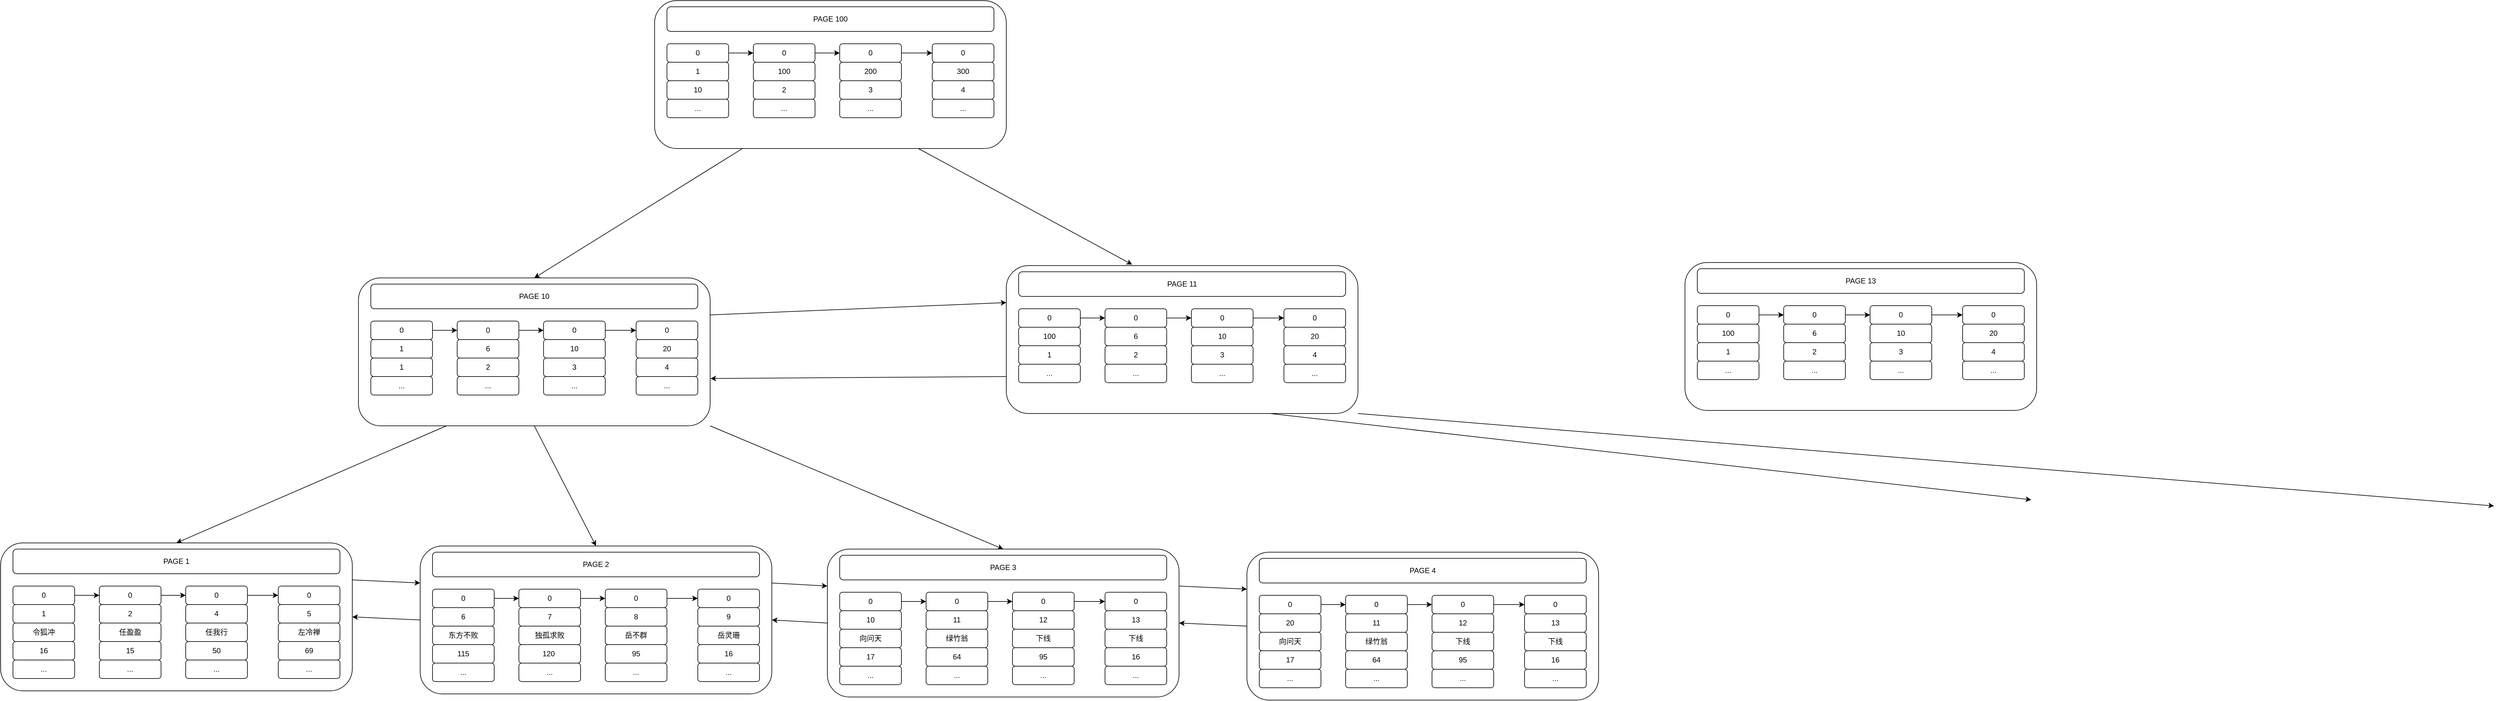 <mxfile version="17.2.5" type="github">
  <diagram id="7UdDkVMXQPqJ16l7_mLh" name="第 1 页">
    <mxGraphModel dx="1597" dy="-109" grid="1" gridSize="10" guides="1" tooltips="1" connect="1" arrows="1" fold="1" page="1" pageScale="1" pageWidth="827" pageHeight="1169" math="0" shadow="0">
      <root>
        <mxCell id="0" />
        <mxCell id="1" parent="0" />
        <mxCell id="IbyFdjmPlWambPThYL8s-315" style="edgeStyle=none;rounded=0;orthogonalLoop=1;jettySize=auto;html=1;exitX=1;exitY=0.25;exitDx=0;exitDy=0;entryX=0;entryY=0.25;entryDx=0;entryDy=0;" edge="1" parent="1" source="IbyFdjmPlWambPThYL8s-260" target="IbyFdjmPlWambPThYL8s-265">
          <mxGeometry relative="1" as="geometry" />
        </mxCell>
        <mxCell id="IbyFdjmPlWambPThYL8s-260" value="" style="rounded=1;whiteSpace=wrap;html=1;fillColor=#FFFFFF;" vertex="1" parent="1">
          <mxGeometry x="260" y="2380" width="570" height="240" as="geometry" />
        </mxCell>
        <mxCell id="IbyFdjmPlWambPThYL8s-262" style="edgeStyle=none;rounded=0;orthogonalLoop=1;jettySize=auto;html=1;exitX=1;exitY=0.5;exitDx=0;exitDy=0;entryX=0;entryY=0.5;entryDx=0;entryDy=0;" edge="1" parent="1" source="IbyFdjmPlWambPThYL8s-240" target="IbyFdjmPlWambPThYL8s-245">
          <mxGeometry relative="1" as="geometry" />
        </mxCell>
        <mxCell id="IbyFdjmPlWambPThYL8s-240" value="0" style="rounded=1;whiteSpace=wrap;html=1;fillColor=#FFFFFF;" vertex="1" parent="1">
          <mxGeometry x="280" y="2450" width="100" height="30" as="geometry" />
        </mxCell>
        <mxCell id="IbyFdjmPlWambPThYL8s-241" value="1" style="rounded=1;whiteSpace=wrap;html=1;fillColor=#FFFFFF;" vertex="1" parent="1">
          <mxGeometry x="280" y="2480" width="100" height="30" as="geometry" />
        </mxCell>
        <mxCell id="IbyFdjmPlWambPThYL8s-242" value="令狐冲" style="rounded=1;whiteSpace=wrap;html=1;fillColor=#FFFFFF;" vertex="1" parent="1">
          <mxGeometry x="280" y="2510" width="100" height="30" as="geometry" />
        </mxCell>
        <mxCell id="IbyFdjmPlWambPThYL8s-243" value="16" style="rounded=1;whiteSpace=wrap;html=1;fillColor=#FFFFFF;" vertex="1" parent="1">
          <mxGeometry x="280" y="2540" width="100" height="30" as="geometry" />
        </mxCell>
        <mxCell id="IbyFdjmPlWambPThYL8s-244" value="..." style="rounded=1;whiteSpace=wrap;html=1;fillColor=#FFFFFF;" vertex="1" parent="1">
          <mxGeometry x="280" y="2570" width="100" height="30" as="geometry" />
        </mxCell>
        <mxCell id="IbyFdjmPlWambPThYL8s-263" style="edgeStyle=none;rounded=0;orthogonalLoop=1;jettySize=auto;html=1;exitX=1;exitY=0.5;exitDx=0;exitDy=0;" edge="1" parent="1" source="IbyFdjmPlWambPThYL8s-245" target="IbyFdjmPlWambPThYL8s-250">
          <mxGeometry relative="1" as="geometry" />
        </mxCell>
        <mxCell id="IbyFdjmPlWambPThYL8s-245" value="0" style="rounded=1;whiteSpace=wrap;html=1;fillColor=#FFFFFF;" vertex="1" parent="1">
          <mxGeometry x="420" y="2450" width="100" height="30" as="geometry" />
        </mxCell>
        <mxCell id="IbyFdjmPlWambPThYL8s-246" value="2" style="rounded=1;whiteSpace=wrap;html=1;fillColor=#FFFFFF;" vertex="1" parent="1">
          <mxGeometry x="420" y="2480" width="100" height="30" as="geometry" />
        </mxCell>
        <mxCell id="IbyFdjmPlWambPThYL8s-247" value="任盈盈" style="rounded=1;whiteSpace=wrap;html=1;fillColor=#FFFFFF;" vertex="1" parent="1">
          <mxGeometry x="420" y="2510" width="100" height="30" as="geometry" />
        </mxCell>
        <mxCell id="IbyFdjmPlWambPThYL8s-248" value="15" style="rounded=1;whiteSpace=wrap;html=1;fillColor=#FFFFFF;" vertex="1" parent="1">
          <mxGeometry x="420" y="2540" width="100" height="30" as="geometry" />
        </mxCell>
        <mxCell id="IbyFdjmPlWambPThYL8s-249" value="..." style="rounded=1;whiteSpace=wrap;html=1;fillColor=#FFFFFF;" vertex="1" parent="1">
          <mxGeometry x="420" y="2570" width="100" height="30" as="geometry" />
        </mxCell>
        <mxCell id="IbyFdjmPlWambPThYL8s-264" style="edgeStyle=none;rounded=0;orthogonalLoop=1;jettySize=auto;html=1;exitX=1;exitY=0.5;exitDx=0;exitDy=0;entryX=0;entryY=0.5;entryDx=0;entryDy=0;" edge="1" parent="1" source="IbyFdjmPlWambPThYL8s-250" target="IbyFdjmPlWambPThYL8s-255">
          <mxGeometry relative="1" as="geometry" />
        </mxCell>
        <mxCell id="IbyFdjmPlWambPThYL8s-250" value="0" style="rounded=1;whiteSpace=wrap;html=1;fillColor=#FFFFFF;" vertex="1" parent="1">
          <mxGeometry x="560" y="2450" width="100" height="30" as="geometry" />
        </mxCell>
        <mxCell id="IbyFdjmPlWambPThYL8s-251" value="4" style="rounded=1;whiteSpace=wrap;html=1;fillColor=#FFFFFF;" vertex="1" parent="1">
          <mxGeometry x="560" y="2480" width="100" height="30" as="geometry" />
        </mxCell>
        <mxCell id="IbyFdjmPlWambPThYL8s-252" value="任我行" style="rounded=1;whiteSpace=wrap;html=1;fillColor=#FFFFFF;" vertex="1" parent="1">
          <mxGeometry x="560" y="2510" width="100" height="30" as="geometry" />
        </mxCell>
        <mxCell id="IbyFdjmPlWambPThYL8s-253" value="50" style="rounded=1;whiteSpace=wrap;html=1;fillColor=#FFFFFF;" vertex="1" parent="1">
          <mxGeometry x="560" y="2540" width="100" height="30" as="geometry" />
        </mxCell>
        <mxCell id="IbyFdjmPlWambPThYL8s-254" value="..." style="rounded=1;whiteSpace=wrap;html=1;fillColor=#FFFFFF;" vertex="1" parent="1">
          <mxGeometry x="560" y="2570" width="100" height="30" as="geometry" />
        </mxCell>
        <mxCell id="IbyFdjmPlWambPThYL8s-255" value="0" style="rounded=1;whiteSpace=wrap;html=1;fillColor=#FFFFFF;" vertex="1" parent="1">
          <mxGeometry x="710" y="2450" width="100" height="30" as="geometry" />
        </mxCell>
        <mxCell id="IbyFdjmPlWambPThYL8s-256" value="5" style="rounded=1;whiteSpace=wrap;html=1;fillColor=#FFFFFF;" vertex="1" parent="1">
          <mxGeometry x="710" y="2480" width="100" height="30" as="geometry" />
        </mxCell>
        <mxCell id="IbyFdjmPlWambPThYL8s-257" value="左冷禅" style="rounded=1;whiteSpace=wrap;html=1;fillColor=#FFFFFF;" vertex="1" parent="1">
          <mxGeometry x="710" y="2510" width="100" height="30" as="geometry" />
        </mxCell>
        <mxCell id="IbyFdjmPlWambPThYL8s-258" value="69" style="rounded=1;whiteSpace=wrap;html=1;fillColor=#FFFFFF;" vertex="1" parent="1">
          <mxGeometry x="710" y="2540" width="100" height="30" as="geometry" />
        </mxCell>
        <mxCell id="IbyFdjmPlWambPThYL8s-259" value="..." style="rounded=1;whiteSpace=wrap;html=1;fillColor=#FFFFFF;" vertex="1" parent="1">
          <mxGeometry x="710" y="2570" width="100" height="30" as="geometry" />
        </mxCell>
        <mxCell id="IbyFdjmPlWambPThYL8s-261" value="PAGE 1" style="rounded=1;whiteSpace=wrap;html=1;fillColor=#FFFFFF;" vertex="1" parent="1">
          <mxGeometry x="280" y="2390" width="530" height="40" as="geometry" />
        </mxCell>
        <mxCell id="IbyFdjmPlWambPThYL8s-316" style="edgeStyle=none;rounded=0;orthogonalLoop=1;jettySize=auto;html=1;exitX=0;exitY=0.5;exitDx=0;exitDy=0;entryX=1;entryY=0.5;entryDx=0;entryDy=0;" edge="1" parent="1" source="IbyFdjmPlWambPThYL8s-265" target="IbyFdjmPlWambPThYL8s-260">
          <mxGeometry relative="1" as="geometry" />
        </mxCell>
        <mxCell id="IbyFdjmPlWambPThYL8s-317" style="edgeStyle=none;rounded=0;orthogonalLoop=1;jettySize=auto;html=1;exitX=1;exitY=0.25;exitDx=0;exitDy=0;entryX=0;entryY=0.25;entryDx=0;entryDy=0;" edge="1" parent="1" source="IbyFdjmPlWambPThYL8s-265" target="IbyFdjmPlWambPThYL8s-290">
          <mxGeometry relative="1" as="geometry" />
        </mxCell>
        <mxCell id="IbyFdjmPlWambPThYL8s-265" value="" style="rounded=1;whiteSpace=wrap;html=1;fillColor=#FFFFFF;" vertex="1" parent="1">
          <mxGeometry x="940" y="2385" width="570" height="240" as="geometry" />
        </mxCell>
        <mxCell id="IbyFdjmPlWambPThYL8s-266" style="edgeStyle=none;rounded=0;orthogonalLoop=1;jettySize=auto;html=1;exitX=1;exitY=0.5;exitDx=0;exitDy=0;entryX=0;entryY=0.5;entryDx=0;entryDy=0;" edge="1" parent="1" source="IbyFdjmPlWambPThYL8s-267" target="IbyFdjmPlWambPThYL8s-273">
          <mxGeometry relative="1" as="geometry" />
        </mxCell>
        <mxCell id="IbyFdjmPlWambPThYL8s-267" value="0" style="rounded=1;whiteSpace=wrap;html=1;fillColor=#FFFFFF;" vertex="1" parent="1">
          <mxGeometry x="960" y="2455" width="100" height="30" as="geometry" />
        </mxCell>
        <mxCell id="IbyFdjmPlWambPThYL8s-268" value="6" style="rounded=1;whiteSpace=wrap;html=1;fillColor=#FFFFFF;" vertex="1" parent="1">
          <mxGeometry x="960" y="2485" width="100" height="30" as="geometry" />
        </mxCell>
        <mxCell id="IbyFdjmPlWambPThYL8s-269" value="东方不败" style="rounded=1;whiteSpace=wrap;html=1;fillColor=#FFFFFF;" vertex="1" parent="1">
          <mxGeometry x="960" y="2515" width="100" height="30" as="geometry" />
        </mxCell>
        <mxCell id="IbyFdjmPlWambPThYL8s-270" value="115" style="rounded=1;whiteSpace=wrap;html=1;fillColor=#FFFFFF;" vertex="1" parent="1">
          <mxGeometry x="960" y="2545" width="100" height="30" as="geometry" />
        </mxCell>
        <mxCell id="IbyFdjmPlWambPThYL8s-271" value="..." style="rounded=1;whiteSpace=wrap;html=1;fillColor=#FFFFFF;" vertex="1" parent="1">
          <mxGeometry x="960" y="2575" width="100" height="30" as="geometry" />
        </mxCell>
        <mxCell id="IbyFdjmPlWambPThYL8s-272" style="edgeStyle=none;rounded=0;orthogonalLoop=1;jettySize=auto;html=1;exitX=1;exitY=0.5;exitDx=0;exitDy=0;" edge="1" parent="1" source="IbyFdjmPlWambPThYL8s-273" target="IbyFdjmPlWambPThYL8s-279">
          <mxGeometry relative="1" as="geometry" />
        </mxCell>
        <mxCell id="IbyFdjmPlWambPThYL8s-273" value="0" style="rounded=1;whiteSpace=wrap;html=1;fillColor=#FFFFFF;" vertex="1" parent="1">
          <mxGeometry x="1100" y="2455" width="100" height="30" as="geometry" />
        </mxCell>
        <mxCell id="IbyFdjmPlWambPThYL8s-274" value="7" style="rounded=1;whiteSpace=wrap;html=1;fillColor=#FFFFFF;" vertex="1" parent="1">
          <mxGeometry x="1100" y="2485" width="100" height="30" as="geometry" />
        </mxCell>
        <mxCell id="IbyFdjmPlWambPThYL8s-275" value="独孤求败" style="rounded=1;whiteSpace=wrap;html=1;fillColor=#FFFFFF;" vertex="1" parent="1">
          <mxGeometry x="1100" y="2515" width="100" height="30" as="geometry" />
        </mxCell>
        <mxCell id="IbyFdjmPlWambPThYL8s-276" value="120&lt;span style=&quot;white-space: pre&quot;&gt;	&lt;/span&gt;" style="rounded=1;whiteSpace=wrap;html=1;fillColor=#FFFFFF;" vertex="1" parent="1">
          <mxGeometry x="1100" y="2545" width="100" height="30" as="geometry" />
        </mxCell>
        <mxCell id="IbyFdjmPlWambPThYL8s-277" value="..." style="rounded=1;whiteSpace=wrap;html=1;fillColor=#FFFFFF;" vertex="1" parent="1">
          <mxGeometry x="1100" y="2575" width="100" height="30" as="geometry" />
        </mxCell>
        <mxCell id="IbyFdjmPlWambPThYL8s-278" style="edgeStyle=none;rounded=0;orthogonalLoop=1;jettySize=auto;html=1;exitX=1;exitY=0.5;exitDx=0;exitDy=0;entryX=0;entryY=0.5;entryDx=0;entryDy=0;" edge="1" parent="1" source="IbyFdjmPlWambPThYL8s-279" target="IbyFdjmPlWambPThYL8s-284">
          <mxGeometry relative="1" as="geometry" />
        </mxCell>
        <mxCell id="IbyFdjmPlWambPThYL8s-279" value="0" style="rounded=1;whiteSpace=wrap;html=1;fillColor=#FFFFFF;" vertex="1" parent="1">
          <mxGeometry x="1240" y="2455" width="100" height="30" as="geometry" />
        </mxCell>
        <mxCell id="IbyFdjmPlWambPThYL8s-280" value="8" style="rounded=1;whiteSpace=wrap;html=1;fillColor=#FFFFFF;" vertex="1" parent="1">
          <mxGeometry x="1240" y="2485" width="100" height="30" as="geometry" />
        </mxCell>
        <mxCell id="IbyFdjmPlWambPThYL8s-281" value="岳不群" style="rounded=1;whiteSpace=wrap;html=1;fillColor=#FFFFFF;" vertex="1" parent="1">
          <mxGeometry x="1240" y="2515" width="100" height="30" as="geometry" />
        </mxCell>
        <mxCell id="IbyFdjmPlWambPThYL8s-282" value="95" style="rounded=1;whiteSpace=wrap;html=1;fillColor=#FFFFFF;" vertex="1" parent="1">
          <mxGeometry x="1240" y="2545" width="100" height="30" as="geometry" />
        </mxCell>
        <mxCell id="IbyFdjmPlWambPThYL8s-283" value="..." style="rounded=1;whiteSpace=wrap;html=1;fillColor=#FFFFFF;" vertex="1" parent="1">
          <mxGeometry x="1240" y="2575" width="100" height="30" as="geometry" />
        </mxCell>
        <mxCell id="IbyFdjmPlWambPThYL8s-284" value="0" style="rounded=1;whiteSpace=wrap;html=1;fillColor=#FFFFFF;" vertex="1" parent="1">
          <mxGeometry x="1390" y="2455" width="100" height="30" as="geometry" />
        </mxCell>
        <mxCell id="IbyFdjmPlWambPThYL8s-285" value="9" style="rounded=1;whiteSpace=wrap;html=1;fillColor=#FFFFFF;" vertex="1" parent="1">
          <mxGeometry x="1390" y="2485" width="100" height="30" as="geometry" />
        </mxCell>
        <mxCell id="IbyFdjmPlWambPThYL8s-286" value="岳灵珊" style="rounded=1;whiteSpace=wrap;html=1;fillColor=#FFFFFF;" vertex="1" parent="1">
          <mxGeometry x="1390" y="2515" width="100" height="30" as="geometry" />
        </mxCell>
        <mxCell id="IbyFdjmPlWambPThYL8s-287" value="16" style="rounded=1;whiteSpace=wrap;html=1;fillColor=#FFFFFF;" vertex="1" parent="1">
          <mxGeometry x="1390" y="2545" width="100" height="30" as="geometry" />
        </mxCell>
        <mxCell id="IbyFdjmPlWambPThYL8s-288" value="..." style="rounded=1;whiteSpace=wrap;html=1;fillColor=#FFFFFF;" vertex="1" parent="1">
          <mxGeometry x="1390" y="2575" width="100" height="30" as="geometry" />
        </mxCell>
        <mxCell id="IbyFdjmPlWambPThYL8s-289" value="PAGE 2" style="rounded=1;whiteSpace=wrap;html=1;fillColor=#FFFFFF;" vertex="1" parent="1">
          <mxGeometry x="960" y="2395" width="530" height="40" as="geometry" />
        </mxCell>
        <mxCell id="IbyFdjmPlWambPThYL8s-318" style="edgeStyle=none;rounded=0;orthogonalLoop=1;jettySize=auto;html=1;exitX=0;exitY=0.5;exitDx=0;exitDy=0;entryX=1;entryY=0.5;entryDx=0;entryDy=0;" edge="1" parent="1" source="IbyFdjmPlWambPThYL8s-290" target="IbyFdjmPlWambPThYL8s-265">
          <mxGeometry relative="1" as="geometry" />
        </mxCell>
        <mxCell id="IbyFdjmPlWambPThYL8s-344" style="edgeStyle=none;rounded=0;orthogonalLoop=1;jettySize=auto;html=1;exitX=1;exitY=0.25;exitDx=0;exitDy=0;entryX=0;entryY=0.25;entryDx=0;entryDy=0;" edge="1" parent="1" source="IbyFdjmPlWambPThYL8s-290" target="IbyFdjmPlWambPThYL8s-319">
          <mxGeometry relative="1" as="geometry" />
        </mxCell>
        <mxCell id="IbyFdjmPlWambPThYL8s-290" value="" style="rounded=1;whiteSpace=wrap;html=1;fillColor=#FFFFFF;" vertex="1" parent="1">
          <mxGeometry x="1600" y="2390" width="570" height="240" as="geometry" />
        </mxCell>
        <mxCell id="IbyFdjmPlWambPThYL8s-291" style="edgeStyle=none;rounded=0;orthogonalLoop=1;jettySize=auto;html=1;exitX=1;exitY=0.5;exitDx=0;exitDy=0;entryX=0;entryY=0.5;entryDx=0;entryDy=0;" edge="1" parent="1" source="IbyFdjmPlWambPThYL8s-292" target="IbyFdjmPlWambPThYL8s-298">
          <mxGeometry relative="1" as="geometry" />
        </mxCell>
        <mxCell id="IbyFdjmPlWambPThYL8s-292" value="0" style="rounded=1;whiteSpace=wrap;html=1;fillColor=#FFFFFF;" vertex="1" parent="1">
          <mxGeometry x="1620" y="2460" width="100" height="30" as="geometry" />
        </mxCell>
        <mxCell id="IbyFdjmPlWambPThYL8s-293" value="10" style="rounded=1;whiteSpace=wrap;html=1;fillColor=#FFFFFF;" vertex="1" parent="1">
          <mxGeometry x="1620" y="2490" width="100" height="30" as="geometry" />
        </mxCell>
        <mxCell id="IbyFdjmPlWambPThYL8s-294" value="向问天" style="rounded=1;whiteSpace=wrap;html=1;fillColor=#FFFFFF;" vertex="1" parent="1">
          <mxGeometry x="1620" y="2520" width="100" height="30" as="geometry" />
        </mxCell>
        <mxCell id="IbyFdjmPlWambPThYL8s-295" value="17" style="rounded=1;whiteSpace=wrap;html=1;fillColor=#FFFFFF;" vertex="1" parent="1">
          <mxGeometry x="1620" y="2550" width="100" height="30" as="geometry" />
        </mxCell>
        <mxCell id="IbyFdjmPlWambPThYL8s-296" value="..." style="rounded=1;whiteSpace=wrap;html=1;fillColor=#FFFFFF;" vertex="1" parent="1">
          <mxGeometry x="1620" y="2580" width="100" height="30" as="geometry" />
        </mxCell>
        <mxCell id="IbyFdjmPlWambPThYL8s-297" style="edgeStyle=none;rounded=0;orthogonalLoop=1;jettySize=auto;html=1;exitX=1;exitY=0.5;exitDx=0;exitDy=0;" edge="1" parent="1" source="IbyFdjmPlWambPThYL8s-298" target="IbyFdjmPlWambPThYL8s-304">
          <mxGeometry relative="1" as="geometry" />
        </mxCell>
        <mxCell id="IbyFdjmPlWambPThYL8s-298" value="0" style="rounded=1;whiteSpace=wrap;html=1;fillColor=#FFFFFF;" vertex="1" parent="1">
          <mxGeometry x="1760" y="2460" width="100" height="30" as="geometry" />
        </mxCell>
        <mxCell id="IbyFdjmPlWambPThYL8s-299" value="11" style="rounded=1;whiteSpace=wrap;html=1;fillColor=#FFFFFF;" vertex="1" parent="1">
          <mxGeometry x="1760" y="2490" width="100" height="30" as="geometry" />
        </mxCell>
        <mxCell id="IbyFdjmPlWambPThYL8s-300" value="绿竹翁" style="rounded=1;whiteSpace=wrap;html=1;fillColor=#FFFFFF;" vertex="1" parent="1">
          <mxGeometry x="1760" y="2520" width="100" height="30" as="geometry" />
        </mxCell>
        <mxCell id="IbyFdjmPlWambPThYL8s-301" value="64" style="rounded=1;whiteSpace=wrap;html=1;fillColor=#FFFFFF;" vertex="1" parent="1">
          <mxGeometry x="1760" y="2550" width="100" height="30" as="geometry" />
        </mxCell>
        <mxCell id="IbyFdjmPlWambPThYL8s-302" value="..." style="rounded=1;whiteSpace=wrap;html=1;fillColor=#FFFFFF;" vertex="1" parent="1">
          <mxGeometry x="1760" y="2580" width="100" height="30" as="geometry" />
        </mxCell>
        <mxCell id="IbyFdjmPlWambPThYL8s-303" style="edgeStyle=none;rounded=0;orthogonalLoop=1;jettySize=auto;html=1;exitX=1;exitY=0.5;exitDx=0;exitDy=0;entryX=0;entryY=0.5;entryDx=0;entryDy=0;" edge="1" parent="1" source="IbyFdjmPlWambPThYL8s-304" target="IbyFdjmPlWambPThYL8s-309">
          <mxGeometry relative="1" as="geometry" />
        </mxCell>
        <mxCell id="IbyFdjmPlWambPThYL8s-304" value="0" style="rounded=1;whiteSpace=wrap;html=1;fillColor=#FFFFFF;" vertex="1" parent="1">
          <mxGeometry x="1900" y="2460" width="100" height="30" as="geometry" />
        </mxCell>
        <mxCell id="IbyFdjmPlWambPThYL8s-305" value="12" style="rounded=1;whiteSpace=wrap;html=1;fillColor=#FFFFFF;" vertex="1" parent="1">
          <mxGeometry x="1900" y="2490" width="100" height="30" as="geometry" />
        </mxCell>
        <mxCell id="IbyFdjmPlWambPThYL8s-306" value="下线" style="rounded=1;whiteSpace=wrap;html=1;fillColor=#FFFFFF;" vertex="1" parent="1">
          <mxGeometry x="1900" y="2520" width="100" height="30" as="geometry" />
        </mxCell>
        <mxCell id="IbyFdjmPlWambPThYL8s-307" value="95" style="rounded=1;whiteSpace=wrap;html=1;fillColor=#FFFFFF;" vertex="1" parent="1">
          <mxGeometry x="1900" y="2550" width="100" height="30" as="geometry" />
        </mxCell>
        <mxCell id="IbyFdjmPlWambPThYL8s-308" value="..." style="rounded=1;whiteSpace=wrap;html=1;fillColor=#FFFFFF;" vertex="1" parent="1">
          <mxGeometry x="1900" y="2580" width="100" height="30" as="geometry" />
        </mxCell>
        <mxCell id="IbyFdjmPlWambPThYL8s-309" value="0" style="rounded=1;whiteSpace=wrap;html=1;fillColor=#FFFFFF;" vertex="1" parent="1">
          <mxGeometry x="2050" y="2460" width="100" height="30" as="geometry" />
        </mxCell>
        <mxCell id="IbyFdjmPlWambPThYL8s-310" value="13" style="rounded=1;whiteSpace=wrap;html=1;fillColor=#FFFFFF;" vertex="1" parent="1">
          <mxGeometry x="2050" y="2490" width="100" height="30" as="geometry" />
        </mxCell>
        <mxCell id="IbyFdjmPlWambPThYL8s-311" value="下线" style="rounded=1;whiteSpace=wrap;html=1;fillColor=#FFFFFF;" vertex="1" parent="1">
          <mxGeometry x="2050" y="2520" width="100" height="30" as="geometry" />
        </mxCell>
        <mxCell id="IbyFdjmPlWambPThYL8s-312" value="16" style="rounded=1;whiteSpace=wrap;html=1;fillColor=#FFFFFF;" vertex="1" parent="1">
          <mxGeometry x="2050" y="2550" width="100" height="30" as="geometry" />
        </mxCell>
        <mxCell id="IbyFdjmPlWambPThYL8s-313" value="..." style="rounded=1;whiteSpace=wrap;html=1;fillColor=#FFFFFF;" vertex="1" parent="1">
          <mxGeometry x="2050" y="2580" width="100" height="30" as="geometry" />
        </mxCell>
        <mxCell id="IbyFdjmPlWambPThYL8s-314" value="PAGE 3" style="rounded=1;whiteSpace=wrap;html=1;fillColor=#FFFFFF;" vertex="1" parent="1">
          <mxGeometry x="1620" y="2400" width="530" height="40" as="geometry" />
        </mxCell>
        <mxCell id="IbyFdjmPlWambPThYL8s-345" style="edgeStyle=none;rounded=0;orthogonalLoop=1;jettySize=auto;html=1;exitX=0;exitY=0.5;exitDx=0;exitDy=0;entryX=1;entryY=0.5;entryDx=0;entryDy=0;" edge="1" parent="1" source="IbyFdjmPlWambPThYL8s-319" target="IbyFdjmPlWambPThYL8s-290">
          <mxGeometry relative="1" as="geometry" />
        </mxCell>
        <mxCell id="IbyFdjmPlWambPThYL8s-319" value="" style="rounded=1;whiteSpace=wrap;html=1;fillColor=#FFFFFF;" vertex="1" parent="1">
          <mxGeometry x="2280" y="2395" width="570" height="240" as="geometry" />
        </mxCell>
        <mxCell id="IbyFdjmPlWambPThYL8s-320" style="edgeStyle=none;rounded=0;orthogonalLoop=1;jettySize=auto;html=1;exitX=1;exitY=0.5;exitDx=0;exitDy=0;entryX=0;entryY=0.5;entryDx=0;entryDy=0;" edge="1" parent="1" source="IbyFdjmPlWambPThYL8s-321" target="IbyFdjmPlWambPThYL8s-327">
          <mxGeometry relative="1" as="geometry" />
        </mxCell>
        <mxCell id="IbyFdjmPlWambPThYL8s-321" value="0" style="rounded=1;whiteSpace=wrap;html=1;fillColor=#FFFFFF;" vertex="1" parent="1">
          <mxGeometry x="2300" y="2465" width="100" height="30" as="geometry" />
        </mxCell>
        <mxCell id="IbyFdjmPlWambPThYL8s-322" value="20" style="rounded=1;whiteSpace=wrap;html=1;fillColor=#FFFFFF;" vertex="1" parent="1">
          <mxGeometry x="2300" y="2495" width="100" height="30" as="geometry" />
        </mxCell>
        <mxCell id="IbyFdjmPlWambPThYL8s-323" value="向问天" style="rounded=1;whiteSpace=wrap;html=1;fillColor=#FFFFFF;" vertex="1" parent="1">
          <mxGeometry x="2300" y="2525" width="100" height="30" as="geometry" />
        </mxCell>
        <mxCell id="IbyFdjmPlWambPThYL8s-324" value="17" style="rounded=1;whiteSpace=wrap;html=1;fillColor=#FFFFFF;" vertex="1" parent="1">
          <mxGeometry x="2300" y="2555" width="100" height="30" as="geometry" />
        </mxCell>
        <mxCell id="IbyFdjmPlWambPThYL8s-325" value="..." style="rounded=1;whiteSpace=wrap;html=1;fillColor=#FFFFFF;" vertex="1" parent="1">
          <mxGeometry x="2300" y="2585" width="100" height="30" as="geometry" />
        </mxCell>
        <mxCell id="IbyFdjmPlWambPThYL8s-326" style="edgeStyle=none;rounded=0;orthogonalLoop=1;jettySize=auto;html=1;exitX=1;exitY=0.5;exitDx=0;exitDy=0;" edge="1" parent="1" source="IbyFdjmPlWambPThYL8s-327" target="IbyFdjmPlWambPThYL8s-333">
          <mxGeometry relative="1" as="geometry" />
        </mxCell>
        <mxCell id="IbyFdjmPlWambPThYL8s-327" value="0" style="rounded=1;whiteSpace=wrap;html=1;fillColor=#FFFFFF;" vertex="1" parent="1">
          <mxGeometry x="2440" y="2465" width="100" height="30" as="geometry" />
        </mxCell>
        <mxCell id="IbyFdjmPlWambPThYL8s-328" value="11" style="rounded=1;whiteSpace=wrap;html=1;fillColor=#FFFFFF;" vertex="1" parent="1">
          <mxGeometry x="2440" y="2495" width="100" height="30" as="geometry" />
        </mxCell>
        <mxCell id="IbyFdjmPlWambPThYL8s-329" value="绿竹翁" style="rounded=1;whiteSpace=wrap;html=1;fillColor=#FFFFFF;" vertex="1" parent="1">
          <mxGeometry x="2440" y="2525" width="100" height="30" as="geometry" />
        </mxCell>
        <mxCell id="IbyFdjmPlWambPThYL8s-330" value="64" style="rounded=1;whiteSpace=wrap;html=1;fillColor=#FFFFFF;" vertex="1" parent="1">
          <mxGeometry x="2440" y="2555" width="100" height="30" as="geometry" />
        </mxCell>
        <mxCell id="IbyFdjmPlWambPThYL8s-331" value="..." style="rounded=1;whiteSpace=wrap;html=1;fillColor=#FFFFFF;" vertex="1" parent="1">
          <mxGeometry x="2440" y="2585" width="100" height="30" as="geometry" />
        </mxCell>
        <mxCell id="IbyFdjmPlWambPThYL8s-332" style="edgeStyle=none;rounded=0;orthogonalLoop=1;jettySize=auto;html=1;exitX=1;exitY=0.5;exitDx=0;exitDy=0;entryX=0;entryY=0.5;entryDx=0;entryDy=0;" edge="1" parent="1" source="IbyFdjmPlWambPThYL8s-333" target="IbyFdjmPlWambPThYL8s-338">
          <mxGeometry relative="1" as="geometry" />
        </mxCell>
        <mxCell id="IbyFdjmPlWambPThYL8s-333" value="0" style="rounded=1;whiteSpace=wrap;html=1;fillColor=#FFFFFF;" vertex="1" parent="1">
          <mxGeometry x="2580" y="2465" width="100" height="30" as="geometry" />
        </mxCell>
        <mxCell id="IbyFdjmPlWambPThYL8s-334" value="12" style="rounded=1;whiteSpace=wrap;html=1;fillColor=#FFFFFF;" vertex="1" parent="1">
          <mxGeometry x="2580" y="2495" width="100" height="30" as="geometry" />
        </mxCell>
        <mxCell id="IbyFdjmPlWambPThYL8s-335" value="下线" style="rounded=1;whiteSpace=wrap;html=1;fillColor=#FFFFFF;" vertex="1" parent="1">
          <mxGeometry x="2580" y="2525" width="100" height="30" as="geometry" />
        </mxCell>
        <mxCell id="IbyFdjmPlWambPThYL8s-336" value="95" style="rounded=1;whiteSpace=wrap;html=1;fillColor=#FFFFFF;" vertex="1" parent="1">
          <mxGeometry x="2580" y="2555" width="100" height="30" as="geometry" />
        </mxCell>
        <mxCell id="IbyFdjmPlWambPThYL8s-337" value="..." style="rounded=1;whiteSpace=wrap;html=1;fillColor=#FFFFFF;" vertex="1" parent="1">
          <mxGeometry x="2580" y="2585" width="100" height="30" as="geometry" />
        </mxCell>
        <mxCell id="IbyFdjmPlWambPThYL8s-338" value="0" style="rounded=1;whiteSpace=wrap;html=1;fillColor=#FFFFFF;" vertex="1" parent="1">
          <mxGeometry x="2730" y="2465" width="100" height="30" as="geometry" />
        </mxCell>
        <mxCell id="IbyFdjmPlWambPThYL8s-339" value="13" style="rounded=1;whiteSpace=wrap;html=1;fillColor=#FFFFFF;" vertex="1" parent="1">
          <mxGeometry x="2730" y="2495" width="100" height="30" as="geometry" />
        </mxCell>
        <mxCell id="IbyFdjmPlWambPThYL8s-340" value="下线" style="rounded=1;whiteSpace=wrap;html=1;fillColor=#FFFFFF;" vertex="1" parent="1">
          <mxGeometry x="2730" y="2525" width="100" height="30" as="geometry" />
        </mxCell>
        <mxCell id="IbyFdjmPlWambPThYL8s-341" value="16" style="rounded=1;whiteSpace=wrap;html=1;fillColor=#FFFFFF;" vertex="1" parent="1">
          <mxGeometry x="2730" y="2555" width="100" height="30" as="geometry" />
        </mxCell>
        <mxCell id="IbyFdjmPlWambPThYL8s-342" value="..." style="rounded=1;whiteSpace=wrap;html=1;fillColor=#FFFFFF;" vertex="1" parent="1">
          <mxGeometry x="2730" y="2585" width="100" height="30" as="geometry" />
        </mxCell>
        <mxCell id="IbyFdjmPlWambPThYL8s-343" value="PAGE 4" style="rounded=1;whiteSpace=wrap;html=1;fillColor=#FFFFFF;" vertex="1" parent="1">
          <mxGeometry x="2300" y="2405" width="530" height="40" as="geometry" />
        </mxCell>
        <mxCell id="IbyFdjmPlWambPThYL8s-371" style="edgeStyle=none;rounded=0;orthogonalLoop=1;jettySize=auto;html=1;exitX=0.25;exitY=1;exitDx=0;exitDy=0;entryX=0.5;entryY=0;entryDx=0;entryDy=0;" edge="1" parent="1" source="IbyFdjmPlWambPThYL8s-346" target="IbyFdjmPlWambPThYL8s-260">
          <mxGeometry relative="1" as="geometry" />
        </mxCell>
        <mxCell id="IbyFdjmPlWambPThYL8s-372" style="edgeStyle=none;rounded=0;orthogonalLoop=1;jettySize=auto;html=1;exitX=0.5;exitY=1;exitDx=0;exitDy=0;entryX=0.5;entryY=0;entryDx=0;entryDy=0;" edge="1" parent="1" source="IbyFdjmPlWambPThYL8s-346" target="IbyFdjmPlWambPThYL8s-265">
          <mxGeometry relative="1" as="geometry" />
        </mxCell>
        <mxCell id="IbyFdjmPlWambPThYL8s-373" style="edgeStyle=none;rounded=0;orthogonalLoop=1;jettySize=auto;html=1;exitX=1;exitY=1;exitDx=0;exitDy=0;entryX=0.5;entryY=0;entryDx=0;entryDy=0;" edge="1" parent="1" source="IbyFdjmPlWambPThYL8s-346" target="IbyFdjmPlWambPThYL8s-290">
          <mxGeometry relative="1" as="geometry" />
        </mxCell>
        <mxCell id="IbyFdjmPlWambPThYL8s-395" style="edgeStyle=none;rounded=0;orthogonalLoop=1;jettySize=auto;html=1;exitX=1;exitY=0.25;exitDx=0;exitDy=0;entryX=0;entryY=0.25;entryDx=0;entryDy=0;" edge="1" parent="1" source="IbyFdjmPlWambPThYL8s-346" target="IbyFdjmPlWambPThYL8s-374">
          <mxGeometry relative="1" as="geometry" />
        </mxCell>
        <mxCell id="IbyFdjmPlWambPThYL8s-346" value="" style="rounded=1;whiteSpace=wrap;html=1;fillColor=#FFFFFF;" vertex="1" parent="1">
          <mxGeometry x="840" y="1950" width="570" height="240" as="geometry" />
        </mxCell>
        <mxCell id="IbyFdjmPlWambPThYL8s-347" style="edgeStyle=none;rounded=0;orthogonalLoop=1;jettySize=auto;html=1;exitX=1;exitY=0.5;exitDx=0;exitDy=0;entryX=0;entryY=0.5;entryDx=0;entryDy=0;" edge="1" parent="1" source="IbyFdjmPlWambPThYL8s-348" target="IbyFdjmPlWambPThYL8s-354">
          <mxGeometry relative="1" as="geometry" />
        </mxCell>
        <mxCell id="IbyFdjmPlWambPThYL8s-348" value="0" style="rounded=1;whiteSpace=wrap;html=1;fillColor=#FFFFFF;" vertex="1" parent="1">
          <mxGeometry x="860" y="2020" width="100" height="30" as="geometry" />
        </mxCell>
        <mxCell id="IbyFdjmPlWambPThYL8s-349" value="1" style="rounded=1;whiteSpace=wrap;html=1;fillColor=#FFFFFF;" vertex="1" parent="1">
          <mxGeometry x="860" y="2050" width="100" height="30" as="geometry" />
        </mxCell>
        <mxCell id="IbyFdjmPlWambPThYL8s-350" value="1" style="rounded=1;whiteSpace=wrap;html=1;fillColor=#FFFFFF;" vertex="1" parent="1">
          <mxGeometry x="860" y="2080" width="100" height="30" as="geometry" />
        </mxCell>
        <mxCell id="IbyFdjmPlWambPThYL8s-352" value="..." style="rounded=1;whiteSpace=wrap;html=1;fillColor=#FFFFFF;" vertex="1" parent="1">
          <mxGeometry x="860" y="2110" width="100" height="30" as="geometry" />
        </mxCell>
        <mxCell id="IbyFdjmPlWambPThYL8s-353" style="edgeStyle=none;rounded=0;orthogonalLoop=1;jettySize=auto;html=1;exitX=1;exitY=0.5;exitDx=0;exitDy=0;" edge="1" parent="1" source="IbyFdjmPlWambPThYL8s-354" target="IbyFdjmPlWambPThYL8s-360">
          <mxGeometry relative="1" as="geometry" />
        </mxCell>
        <mxCell id="IbyFdjmPlWambPThYL8s-354" value="0" style="rounded=1;whiteSpace=wrap;html=1;fillColor=#FFFFFF;" vertex="1" parent="1">
          <mxGeometry x="1000" y="2020" width="100" height="30" as="geometry" />
        </mxCell>
        <mxCell id="IbyFdjmPlWambPThYL8s-355" value="6" style="rounded=1;whiteSpace=wrap;html=1;fillColor=#FFFFFF;" vertex="1" parent="1">
          <mxGeometry x="1000" y="2050" width="100" height="30" as="geometry" />
        </mxCell>
        <mxCell id="IbyFdjmPlWambPThYL8s-356" value="2" style="rounded=1;whiteSpace=wrap;html=1;fillColor=#FFFFFF;" vertex="1" parent="1">
          <mxGeometry x="1000" y="2080" width="100" height="30" as="geometry" />
        </mxCell>
        <mxCell id="IbyFdjmPlWambPThYL8s-358" value="..." style="rounded=1;whiteSpace=wrap;html=1;fillColor=#FFFFFF;" vertex="1" parent="1">
          <mxGeometry x="1000" y="2110" width="100" height="30" as="geometry" />
        </mxCell>
        <mxCell id="IbyFdjmPlWambPThYL8s-359" style="edgeStyle=none;rounded=0;orthogonalLoop=1;jettySize=auto;html=1;exitX=1;exitY=0.5;exitDx=0;exitDy=0;entryX=0;entryY=0.5;entryDx=0;entryDy=0;" edge="1" parent="1" source="IbyFdjmPlWambPThYL8s-360" target="IbyFdjmPlWambPThYL8s-365">
          <mxGeometry relative="1" as="geometry" />
        </mxCell>
        <mxCell id="IbyFdjmPlWambPThYL8s-360" value="0" style="rounded=1;whiteSpace=wrap;html=1;fillColor=#FFFFFF;" vertex="1" parent="1">
          <mxGeometry x="1140" y="2020" width="100" height="30" as="geometry" />
        </mxCell>
        <mxCell id="IbyFdjmPlWambPThYL8s-361" value="10" style="rounded=1;whiteSpace=wrap;html=1;fillColor=#FFFFFF;" vertex="1" parent="1">
          <mxGeometry x="1140" y="2050" width="100" height="30" as="geometry" />
        </mxCell>
        <mxCell id="IbyFdjmPlWambPThYL8s-362" value="3" style="rounded=1;whiteSpace=wrap;html=1;fillColor=#FFFFFF;" vertex="1" parent="1">
          <mxGeometry x="1140" y="2080" width="100" height="30" as="geometry" />
        </mxCell>
        <mxCell id="IbyFdjmPlWambPThYL8s-364" value="..." style="rounded=1;whiteSpace=wrap;html=1;fillColor=#FFFFFF;" vertex="1" parent="1">
          <mxGeometry x="1140" y="2110" width="100" height="30" as="geometry" />
        </mxCell>
        <mxCell id="IbyFdjmPlWambPThYL8s-365" value="0" style="rounded=1;whiteSpace=wrap;html=1;fillColor=#FFFFFF;" vertex="1" parent="1">
          <mxGeometry x="1290" y="2020" width="100" height="30" as="geometry" />
        </mxCell>
        <mxCell id="IbyFdjmPlWambPThYL8s-366" value="20" style="rounded=1;whiteSpace=wrap;html=1;fillColor=#FFFFFF;" vertex="1" parent="1">
          <mxGeometry x="1290" y="2050" width="100" height="30" as="geometry" />
        </mxCell>
        <mxCell id="IbyFdjmPlWambPThYL8s-367" value="4" style="rounded=1;whiteSpace=wrap;html=1;fillColor=#FFFFFF;" vertex="1" parent="1">
          <mxGeometry x="1290" y="2080" width="100" height="30" as="geometry" />
        </mxCell>
        <mxCell id="IbyFdjmPlWambPThYL8s-369" value="..." style="rounded=1;whiteSpace=wrap;html=1;fillColor=#FFFFFF;" vertex="1" parent="1">
          <mxGeometry x="1290" y="2110" width="100" height="30" as="geometry" />
        </mxCell>
        <mxCell id="IbyFdjmPlWambPThYL8s-370" value="PAGE 10" style="rounded=1;whiteSpace=wrap;html=1;fillColor=#FFFFFF;" vertex="1" parent="1">
          <mxGeometry x="860" y="1960" width="530" height="40" as="geometry" />
        </mxCell>
        <mxCell id="IbyFdjmPlWambPThYL8s-396" style="edgeStyle=none;rounded=0;orthogonalLoop=1;jettySize=auto;html=1;exitX=0;exitY=0.75;exitDx=0;exitDy=0;entryX=1.001;entryY=0.68;entryDx=0;entryDy=0;entryPerimeter=0;" edge="1" parent="1" source="IbyFdjmPlWambPThYL8s-374" target="IbyFdjmPlWambPThYL8s-346">
          <mxGeometry relative="1" as="geometry" />
        </mxCell>
        <mxCell id="IbyFdjmPlWambPThYL8s-420" style="edgeStyle=none;rounded=0;orthogonalLoop=1;jettySize=auto;html=1;exitX=0.75;exitY=1;exitDx=0;exitDy=0;" edge="1" parent="1" source="IbyFdjmPlWambPThYL8s-374">
          <mxGeometry relative="1" as="geometry">
            <mxPoint x="3551.231" y="2310" as="targetPoint" />
          </mxGeometry>
        </mxCell>
        <mxCell id="IbyFdjmPlWambPThYL8s-421" style="edgeStyle=none;rounded=0;orthogonalLoop=1;jettySize=auto;html=1;exitX=1;exitY=1;exitDx=0;exitDy=0;" edge="1" parent="1" source="IbyFdjmPlWambPThYL8s-374">
          <mxGeometry relative="1" as="geometry">
            <mxPoint x="4301.231" y="2320" as="targetPoint" />
          </mxGeometry>
        </mxCell>
        <mxCell id="IbyFdjmPlWambPThYL8s-374" value="" style="rounded=1;whiteSpace=wrap;html=1;fillColor=#FFFFFF;" vertex="1" parent="1">
          <mxGeometry x="1890" y="1930" width="570" height="240" as="geometry" />
        </mxCell>
        <mxCell id="IbyFdjmPlWambPThYL8s-375" style="edgeStyle=none;rounded=0;orthogonalLoop=1;jettySize=auto;html=1;exitX=1;exitY=0.5;exitDx=0;exitDy=0;entryX=0;entryY=0.5;entryDx=0;entryDy=0;" edge="1" parent="1" source="IbyFdjmPlWambPThYL8s-376" target="IbyFdjmPlWambPThYL8s-381">
          <mxGeometry relative="1" as="geometry" />
        </mxCell>
        <mxCell id="IbyFdjmPlWambPThYL8s-376" value="0" style="rounded=1;whiteSpace=wrap;html=1;fillColor=#FFFFFF;" vertex="1" parent="1">
          <mxGeometry x="1910" y="2000" width="100" height="30" as="geometry" />
        </mxCell>
        <mxCell id="IbyFdjmPlWambPThYL8s-377" value="100" style="rounded=1;whiteSpace=wrap;html=1;fillColor=#FFFFFF;" vertex="1" parent="1">
          <mxGeometry x="1910" y="2030" width="100" height="30" as="geometry" />
        </mxCell>
        <mxCell id="IbyFdjmPlWambPThYL8s-378" value="1" style="rounded=1;whiteSpace=wrap;html=1;fillColor=#FFFFFF;" vertex="1" parent="1">
          <mxGeometry x="1910" y="2060" width="100" height="30" as="geometry" />
        </mxCell>
        <mxCell id="IbyFdjmPlWambPThYL8s-379" value="..." style="rounded=1;whiteSpace=wrap;html=1;fillColor=#FFFFFF;" vertex="1" parent="1">
          <mxGeometry x="1910" y="2090" width="100" height="30" as="geometry" />
        </mxCell>
        <mxCell id="IbyFdjmPlWambPThYL8s-380" style="edgeStyle=none;rounded=0;orthogonalLoop=1;jettySize=auto;html=1;exitX=1;exitY=0.5;exitDx=0;exitDy=0;" edge="1" parent="1" source="IbyFdjmPlWambPThYL8s-381" target="IbyFdjmPlWambPThYL8s-386">
          <mxGeometry relative="1" as="geometry" />
        </mxCell>
        <mxCell id="IbyFdjmPlWambPThYL8s-381" value="0" style="rounded=1;whiteSpace=wrap;html=1;fillColor=#FFFFFF;" vertex="1" parent="1">
          <mxGeometry x="2050" y="2000" width="100" height="30" as="geometry" />
        </mxCell>
        <mxCell id="IbyFdjmPlWambPThYL8s-382" value="6" style="rounded=1;whiteSpace=wrap;html=1;fillColor=#FFFFFF;" vertex="1" parent="1">
          <mxGeometry x="2050" y="2030" width="100" height="30" as="geometry" />
        </mxCell>
        <mxCell id="IbyFdjmPlWambPThYL8s-383" value="2" style="rounded=1;whiteSpace=wrap;html=1;fillColor=#FFFFFF;" vertex="1" parent="1">
          <mxGeometry x="2050" y="2060" width="100" height="30" as="geometry" />
        </mxCell>
        <mxCell id="IbyFdjmPlWambPThYL8s-384" value="..." style="rounded=1;whiteSpace=wrap;html=1;fillColor=#FFFFFF;" vertex="1" parent="1">
          <mxGeometry x="2050" y="2090" width="100" height="30" as="geometry" />
        </mxCell>
        <mxCell id="IbyFdjmPlWambPThYL8s-385" style="edgeStyle=none;rounded=0;orthogonalLoop=1;jettySize=auto;html=1;exitX=1;exitY=0.5;exitDx=0;exitDy=0;entryX=0;entryY=0.5;entryDx=0;entryDy=0;" edge="1" parent="1" source="IbyFdjmPlWambPThYL8s-386" target="IbyFdjmPlWambPThYL8s-390">
          <mxGeometry relative="1" as="geometry" />
        </mxCell>
        <mxCell id="IbyFdjmPlWambPThYL8s-386" value="0" style="rounded=1;whiteSpace=wrap;html=1;fillColor=#FFFFFF;" vertex="1" parent="1">
          <mxGeometry x="2190" y="2000" width="100" height="30" as="geometry" />
        </mxCell>
        <mxCell id="IbyFdjmPlWambPThYL8s-387" value="10" style="rounded=1;whiteSpace=wrap;html=1;fillColor=#FFFFFF;" vertex="1" parent="1">
          <mxGeometry x="2190" y="2030" width="100" height="30" as="geometry" />
        </mxCell>
        <mxCell id="IbyFdjmPlWambPThYL8s-388" value="3" style="rounded=1;whiteSpace=wrap;html=1;fillColor=#FFFFFF;" vertex="1" parent="1">
          <mxGeometry x="2190" y="2060" width="100" height="30" as="geometry" />
        </mxCell>
        <mxCell id="IbyFdjmPlWambPThYL8s-389" value="..." style="rounded=1;whiteSpace=wrap;html=1;fillColor=#FFFFFF;" vertex="1" parent="1">
          <mxGeometry x="2190" y="2090" width="100" height="30" as="geometry" />
        </mxCell>
        <mxCell id="IbyFdjmPlWambPThYL8s-390" value="0" style="rounded=1;whiteSpace=wrap;html=1;fillColor=#FFFFFF;" vertex="1" parent="1">
          <mxGeometry x="2340" y="2000" width="100" height="30" as="geometry" />
        </mxCell>
        <mxCell id="IbyFdjmPlWambPThYL8s-391" value="20" style="rounded=1;whiteSpace=wrap;html=1;fillColor=#FFFFFF;" vertex="1" parent="1">
          <mxGeometry x="2340" y="2030" width="100" height="30" as="geometry" />
        </mxCell>
        <mxCell id="IbyFdjmPlWambPThYL8s-392" value="4" style="rounded=1;whiteSpace=wrap;html=1;fillColor=#FFFFFF;" vertex="1" parent="1">
          <mxGeometry x="2340" y="2060" width="100" height="30" as="geometry" />
        </mxCell>
        <mxCell id="IbyFdjmPlWambPThYL8s-393" value="..." style="rounded=1;whiteSpace=wrap;html=1;fillColor=#FFFFFF;" vertex="1" parent="1">
          <mxGeometry x="2340" y="2090" width="100" height="30" as="geometry" />
        </mxCell>
        <mxCell id="IbyFdjmPlWambPThYL8s-394" value="PAGE 11" style="rounded=1;whiteSpace=wrap;html=1;fillColor=#FFFFFF;" vertex="1" parent="1">
          <mxGeometry x="1910" y="1940" width="530" height="40" as="geometry" />
        </mxCell>
        <mxCell id="IbyFdjmPlWambPThYL8s-418" style="edgeStyle=none;rounded=0;orthogonalLoop=1;jettySize=auto;html=1;exitX=0.25;exitY=1;exitDx=0;exitDy=0;entryX=0.5;entryY=0;entryDx=0;entryDy=0;" edge="1" parent="1" source="IbyFdjmPlWambPThYL8s-397" target="IbyFdjmPlWambPThYL8s-346">
          <mxGeometry relative="1" as="geometry" />
        </mxCell>
        <mxCell id="IbyFdjmPlWambPThYL8s-419" style="edgeStyle=none;rounded=0;orthogonalLoop=1;jettySize=auto;html=1;exitX=0.75;exitY=1;exitDx=0;exitDy=0;entryX=0.358;entryY=-0.007;entryDx=0;entryDy=0;entryPerimeter=0;" edge="1" parent="1" source="IbyFdjmPlWambPThYL8s-397" target="IbyFdjmPlWambPThYL8s-374">
          <mxGeometry relative="1" as="geometry" />
        </mxCell>
        <mxCell id="IbyFdjmPlWambPThYL8s-397" value="" style="rounded=1;whiteSpace=wrap;html=1;fillColor=#FFFFFF;" vertex="1" parent="1">
          <mxGeometry x="1320" y="1500" width="570" height="240" as="geometry" />
        </mxCell>
        <mxCell id="IbyFdjmPlWambPThYL8s-398" style="edgeStyle=none;rounded=0;orthogonalLoop=1;jettySize=auto;html=1;exitX=1;exitY=0.5;exitDx=0;exitDy=0;entryX=0;entryY=0.5;entryDx=0;entryDy=0;" edge="1" parent="1" source="IbyFdjmPlWambPThYL8s-399" target="IbyFdjmPlWambPThYL8s-404">
          <mxGeometry relative="1" as="geometry" />
        </mxCell>
        <mxCell id="IbyFdjmPlWambPThYL8s-399" value="0" style="rounded=1;whiteSpace=wrap;html=1;fillColor=#FFFFFF;" vertex="1" parent="1">
          <mxGeometry x="1340" y="1570" width="100" height="30" as="geometry" />
        </mxCell>
        <mxCell id="IbyFdjmPlWambPThYL8s-400" value="1" style="rounded=1;whiteSpace=wrap;html=1;fillColor=#FFFFFF;" vertex="1" parent="1">
          <mxGeometry x="1340" y="1600" width="100" height="30" as="geometry" />
        </mxCell>
        <mxCell id="IbyFdjmPlWambPThYL8s-401" value="10" style="rounded=1;whiteSpace=wrap;html=1;fillColor=#FFFFFF;" vertex="1" parent="1">
          <mxGeometry x="1340" y="1630" width="100" height="30" as="geometry" />
        </mxCell>
        <mxCell id="IbyFdjmPlWambPThYL8s-402" value="..." style="rounded=1;whiteSpace=wrap;html=1;fillColor=#FFFFFF;" vertex="1" parent="1">
          <mxGeometry x="1340" y="1660" width="100" height="30" as="geometry" />
        </mxCell>
        <mxCell id="IbyFdjmPlWambPThYL8s-403" style="edgeStyle=none;rounded=0;orthogonalLoop=1;jettySize=auto;html=1;exitX=1;exitY=0.5;exitDx=0;exitDy=0;" edge="1" parent="1" source="IbyFdjmPlWambPThYL8s-404" target="IbyFdjmPlWambPThYL8s-409">
          <mxGeometry relative="1" as="geometry" />
        </mxCell>
        <mxCell id="IbyFdjmPlWambPThYL8s-404" value="0" style="rounded=1;whiteSpace=wrap;html=1;fillColor=#FFFFFF;" vertex="1" parent="1">
          <mxGeometry x="1480" y="1570" width="100" height="30" as="geometry" />
        </mxCell>
        <mxCell id="IbyFdjmPlWambPThYL8s-405" value="100" style="rounded=1;whiteSpace=wrap;html=1;fillColor=#FFFFFF;" vertex="1" parent="1">
          <mxGeometry x="1480" y="1600" width="100" height="30" as="geometry" />
        </mxCell>
        <mxCell id="IbyFdjmPlWambPThYL8s-406" value="2" style="rounded=1;whiteSpace=wrap;html=1;fillColor=#FFFFFF;" vertex="1" parent="1">
          <mxGeometry x="1480" y="1630" width="100" height="30" as="geometry" />
        </mxCell>
        <mxCell id="IbyFdjmPlWambPThYL8s-407" value="..." style="rounded=1;whiteSpace=wrap;html=1;fillColor=#FFFFFF;" vertex="1" parent="1">
          <mxGeometry x="1480" y="1660" width="100" height="30" as="geometry" />
        </mxCell>
        <mxCell id="IbyFdjmPlWambPThYL8s-408" style="edgeStyle=none;rounded=0;orthogonalLoop=1;jettySize=auto;html=1;exitX=1;exitY=0.5;exitDx=0;exitDy=0;entryX=0;entryY=0.5;entryDx=0;entryDy=0;" edge="1" parent="1" source="IbyFdjmPlWambPThYL8s-409" target="IbyFdjmPlWambPThYL8s-413">
          <mxGeometry relative="1" as="geometry" />
        </mxCell>
        <mxCell id="IbyFdjmPlWambPThYL8s-409" value="0" style="rounded=1;whiteSpace=wrap;html=1;fillColor=#FFFFFF;" vertex="1" parent="1">
          <mxGeometry x="1620" y="1570" width="100" height="30" as="geometry" />
        </mxCell>
        <mxCell id="IbyFdjmPlWambPThYL8s-410" value="200" style="rounded=1;whiteSpace=wrap;html=1;fillColor=#FFFFFF;" vertex="1" parent="1">
          <mxGeometry x="1620" y="1600" width="100" height="30" as="geometry" />
        </mxCell>
        <mxCell id="IbyFdjmPlWambPThYL8s-411" value="3" style="rounded=1;whiteSpace=wrap;html=1;fillColor=#FFFFFF;" vertex="1" parent="1">
          <mxGeometry x="1620" y="1630" width="100" height="30" as="geometry" />
        </mxCell>
        <mxCell id="IbyFdjmPlWambPThYL8s-412" value="..." style="rounded=1;whiteSpace=wrap;html=1;fillColor=#FFFFFF;" vertex="1" parent="1">
          <mxGeometry x="1620" y="1660" width="100" height="30" as="geometry" />
        </mxCell>
        <mxCell id="IbyFdjmPlWambPThYL8s-413" value="0" style="rounded=1;whiteSpace=wrap;html=1;fillColor=#FFFFFF;" vertex="1" parent="1">
          <mxGeometry x="1770" y="1570" width="100" height="30" as="geometry" />
        </mxCell>
        <mxCell id="IbyFdjmPlWambPThYL8s-414" value="300" style="rounded=1;whiteSpace=wrap;html=1;fillColor=#FFFFFF;" vertex="1" parent="1">
          <mxGeometry x="1770" y="1600" width="100" height="30" as="geometry" />
        </mxCell>
        <mxCell id="IbyFdjmPlWambPThYL8s-415" value="4" style="rounded=1;whiteSpace=wrap;html=1;fillColor=#FFFFFF;" vertex="1" parent="1">
          <mxGeometry x="1770" y="1630" width="100" height="30" as="geometry" />
        </mxCell>
        <mxCell id="IbyFdjmPlWambPThYL8s-416" value="..." style="rounded=1;whiteSpace=wrap;html=1;fillColor=#FFFFFF;" vertex="1" parent="1">
          <mxGeometry x="1770" y="1660" width="100" height="30" as="geometry" />
        </mxCell>
        <mxCell id="IbyFdjmPlWambPThYL8s-417" value="PAGE 100" style="rounded=1;whiteSpace=wrap;html=1;fillColor=#FFFFFF;" vertex="1" parent="1">
          <mxGeometry x="1340" y="1510" width="530" height="40" as="geometry" />
        </mxCell>
        <mxCell id="IbyFdjmPlWambPThYL8s-422" value="" style="rounded=1;whiteSpace=wrap;html=1;fillColor=#FFFFFF;" vertex="1" parent="1">
          <mxGeometry x="2990" y="1925" width="570" height="240" as="geometry" />
        </mxCell>
        <mxCell id="IbyFdjmPlWambPThYL8s-423" style="edgeStyle=none;rounded=0;orthogonalLoop=1;jettySize=auto;html=1;exitX=1;exitY=0.5;exitDx=0;exitDy=0;entryX=0;entryY=0.5;entryDx=0;entryDy=0;" edge="1" parent="1" source="IbyFdjmPlWambPThYL8s-424" target="IbyFdjmPlWambPThYL8s-429">
          <mxGeometry relative="1" as="geometry" />
        </mxCell>
        <mxCell id="IbyFdjmPlWambPThYL8s-424" value="0" style="rounded=1;whiteSpace=wrap;html=1;fillColor=#FFFFFF;" vertex="1" parent="1">
          <mxGeometry x="3010" y="1995" width="100" height="30" as="geometry" />
        </mxCell>
        <mxCell id="IbyFdjmPlWambPThYL8s-425" value="100" style="rounded=1;whiteSpace=wrap;html=1;fillColor=#FFFFFF;" vertex="1" parent="1">
          <mxGeometry x="3010" y="2025" width="100" height="30" as="geometry" />
        </mxCell>
        <mxCell id="IbyFdjmPlWambPThYL8s-426" value="1" style="rounded=1;whiteSpace=wrap;html=1;fillColor=#FFFFFF;" vertex="1" parent="1">
          <mxGeometry x="3010" y="2055" width="100" height="30" as="geometry" />
        </mxCell>
        <mxCell id="IbyFdjmPlWambPThYL8s-427" value="..." style="rounded=1;whiteSpace=wrap;html=1;fillColor=#FFFFFF;" vertex="1" parent="1">
          <mxGeometry x="3010" y="2085" width="100" height="30" as="geometry" />
        </mxCell>
        <mxCell id="IbyFdjmPlWambPThYL8s-428" style="edgeStyle=none;rounded=0;orthogonalLoop=1;jettySize=auto;html=1;exitX=1;exitY=0.5;exitDx=0;exitDy=0;" edge="1" parent="1" source="IbyFdjmPlWambPThYL8s-429" target="IbyFdjmPlWambPThYL8s-434">
          <mxGeometry relative="1" as="geometry" />
        </mxCell>
        <mxCell id="IbyFdjmPlWambPThYL8s-429" value="0" style="rounded=1;whiteSpace=wrap;html=1;fillColor=#FFFFFF;" vertex="1" parent="1">
          <mxGeometry x="3150" y="1995" width="100" height="30" as="geometry" />
        </mxCell>
        <mxCell id="IbyFdjmPlWambPThYL8s-430" value="6" style="rounded=1;whiteSpace=wrap;html=1;fillColor=#FFFFFF;" vertex="1" parent="1">
          <mxGeometry x="3150" y="2025" width="100" height="30" as="geometry" />
        </mxCell>
        <mxCell id="IbyFdjmPlWambPThYL8s-431" value="2" style="rounded=1;whiteSpace=wrap;html=1;fillColor=#FFFFFF;" vertex="1" parent="1">
          <mxGeometry x="3150" y="2055" width="100" height="30" as="geometry" />
        </mxCell>
        <mxCell id="IbyFdjmPlWambPThYL8s-432" value="..." style="rounded=1;whiteSpace=wrap;html=1;fillColor=#FFFFFF;" vertex="1" parent="1">
          <mxGeometry x="3150" y="2085" width="100" height="30" as="geometry" />
        </mxCell>
        <mxCell id="IbyFdjmPlWambPThYL8s-433" style="edgeStyle=none;rounded=0;orthogonalLoop=1;jettySize=auto;html=1;exitX=1;exitY=0.5;exitDx=0;exitDy=0;entryX=0;entryY=0.5;entryDx=0;entryDy=0;" edge="1" parent="1" source="IbyFdjmPlWambPThYL8s-434" target="IbyFdjmPlWambPThYL8s-438">
          <mxGeometry relative="1" as="geometry" />
        </mxCell>
        <mxCell id="IbyFdjmPlWambPThYL8s-434" value="0" style="rounded=1;whiteSpace=wrap;html=1;fillColor=#FFFFFF;" vertex="1" parent="1">
          <mxGeometry x="3290" y="1995" width="100" height="30" as="geometry" />
        </mxCell>
        <mxCell id="IbyFdjmPlWambPThYL8s-435" value="10" style="rounded=1;whiteSpace=wrap;html=1;fillColor=#FFFFFF;" vertex="1" parent="1">
          <mxGeometry x="3290" y="2025" width="100" height="30" as="geometry" />
        </mxCell>
        <mxCell id="IbyFdjmPlWambPThYL8s-436" value="3" style="rounded=1;whiteSpace=wrap;html=1;fillColor=#FFFFFF;" vertex="1" parent="1">
          <mxGeometry x="3290" y="2055" width="100" height="30" as="geometry" />
        </mxCell>
        <mxCell id="IbyFdjmPlWambPThYL8s-437" value="..." style="rounded=1;whiteSpace=wrap;html=1;fillColor=#FFFFFF;" vertex="1" parent="1">
          <mxGeometry x="3290" y="2085" width="100" height="30" as="geometry" />
        </mxCell>
        <mxCell id="IbyFdjmPlWambPThYL8s-438" value="0" style="rounded=1;whiteSpace=wrap;html=1;fillColor=#FFFFFF;" vertex="1" parent="1">
          <mxGeometry x="3440" y="1995" width="100" height="30" as="geometry" />
        </mxCell>
        <mxCell id="IbyFdjmPlWambPThYL8s-439" value="20" style="rounded=1;whiteSpace=wrap;html=1;fillColor=#FFFFFF;" vertex="1" parent="1">
          <mxGeometry x="3440" y="2025" width="100" height="30" as="geometry" />
        </mxCell>
        <mxCell id="IbyFdjmPlWambPThYL8s-440" value="4" style="rounded=1;whiteSpace=wrap;html=1;fillColor=#FFFFFF;" vertex="1" parent="1">
          <mxGeometry x="3440" y="2055" width="100" height="30" as="geometry" />
        </mxCell>
        <mxCell id="IbyFdjmPlWambPThYL8s-441" value="..." style="rounded=1;whiteSpace=wrap;html=1;fillColor=#FFFFFF;" vertex="1" parent="1">
          <mxGeometry x="3440" y="2085" width="100" height="30" as="geometry" />
        </mxCell>
        <mxCell id="IbyFdjmPlWambPThYL8s-442" value="PAGE 13" style="rounded=1;whiteSpace=wrap;html=1;fillColor=#FFFFFF;" vertex="1" parent="1">
          <mxGeometry x="3010" y="1935" width="530" height="40" as="geometry" />
        </mxCell>
      </root>
    </mxGraphModel>
  </diagram>
</mxfile>

